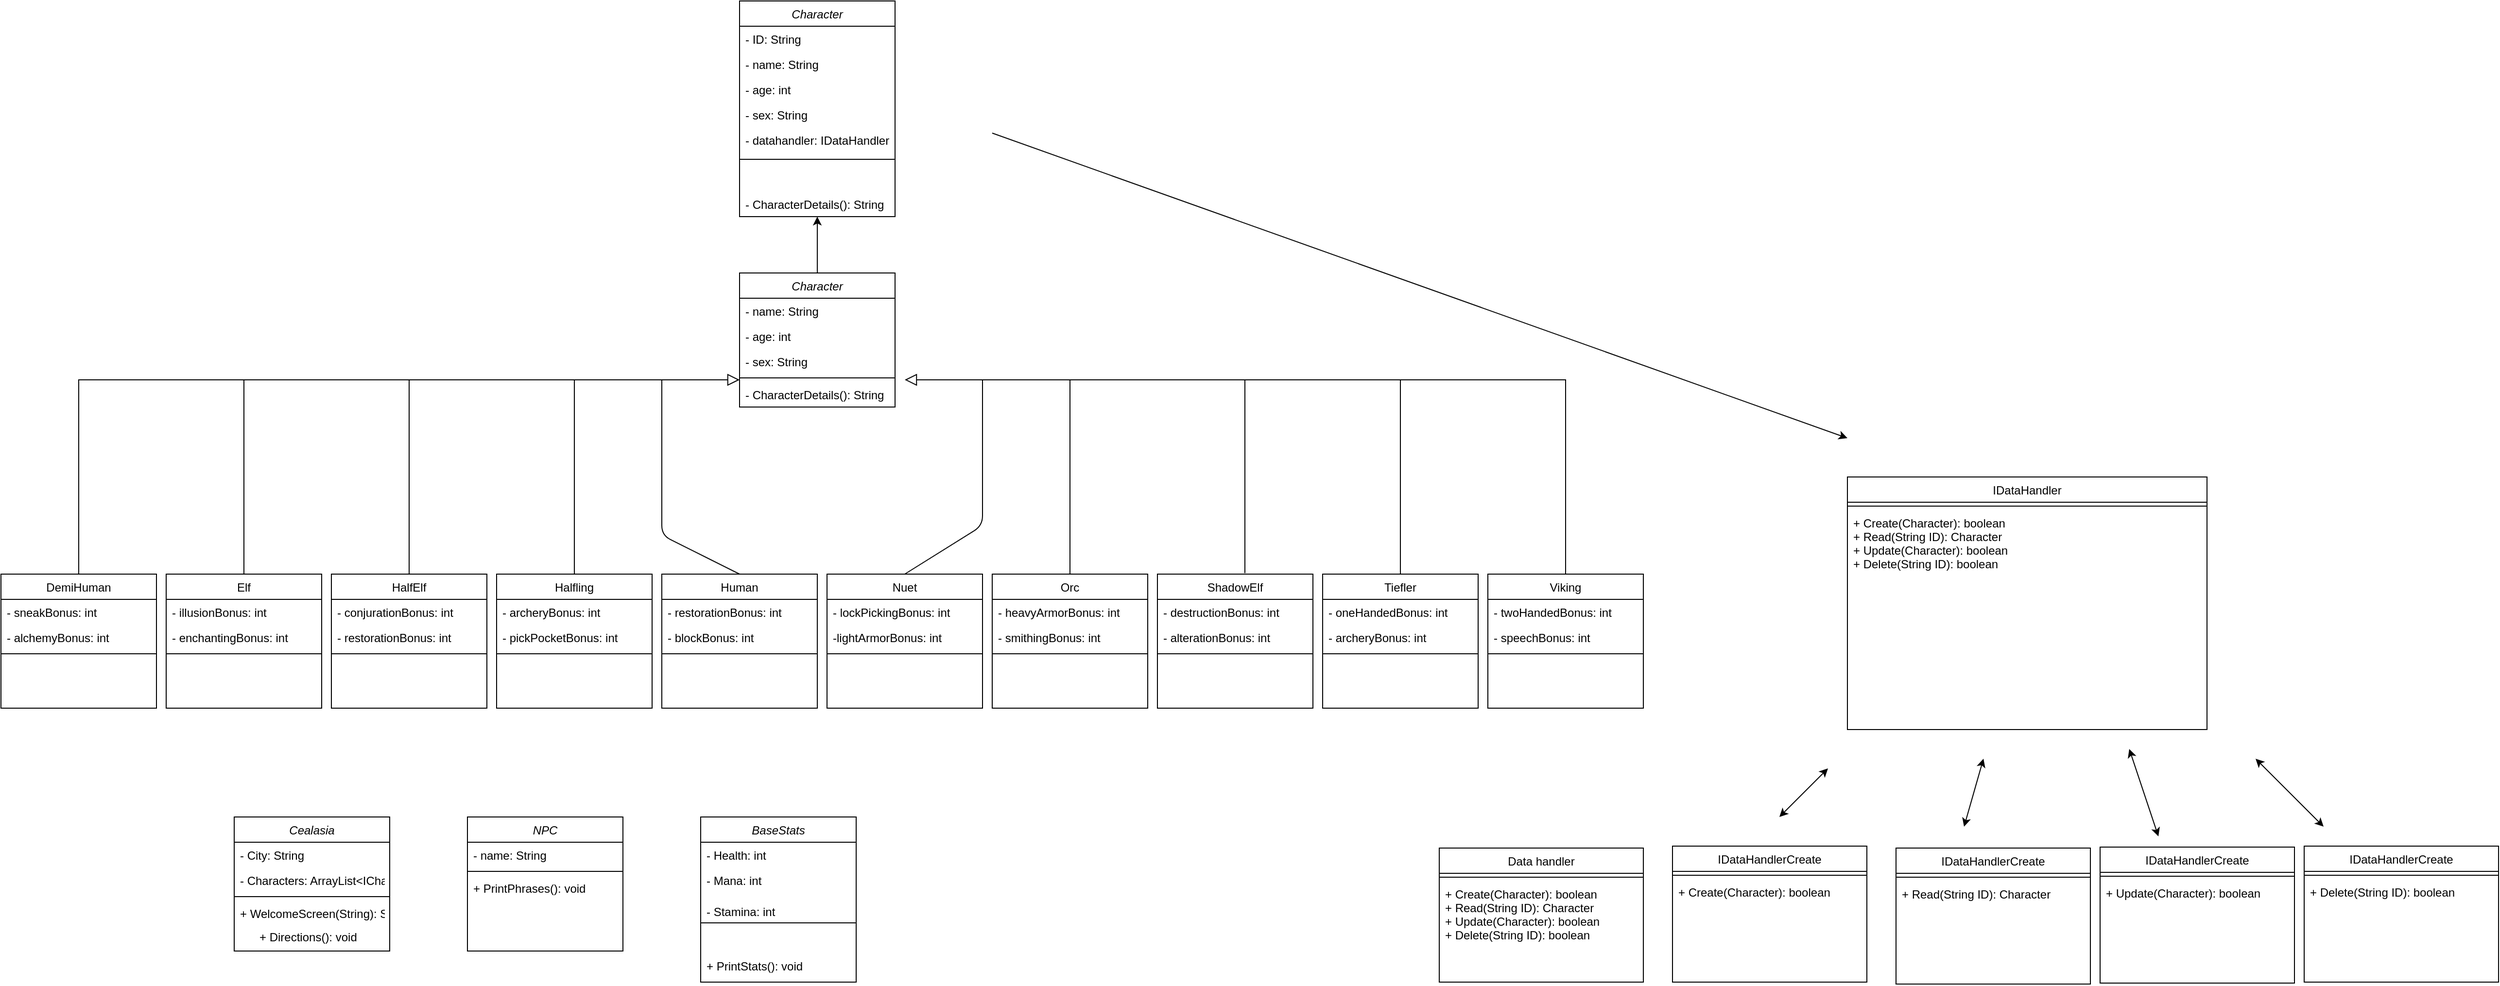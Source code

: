 <mxfile version="14.9.7" type="github">
  <diagram id="C5RBs43oDa-KdzZeNtuy" name="Page-1">
    <mxGraphModel dx="2404" dy="2246" grid="1" gridSize="10" guides="1" tooltips="1" connect="1" arrows="1" fold="1" page="1" pageScale="1" pageWidth="827" pageHeight="1169" math="0" shadow="0">
      <root>
        <mxCell id="WIyWlLk6GJQsqaUBKTNV-0" />
        <mxCell id="WIyWlLk6GJQsqaUBKTNV-1" parent="WIyWlLk6GJQsqaUBKTNV-0" />
        <mxCell id="_zuGs2Rnu-nod5bPhHAP-18" value="" style="edgeStyle=orthogonalEdgeStyle;rounded=0;orthogonalLoop=1;jettySize=auto;html=1;" parent="WIyWlLk6GJQsqaUBKTNV-1" source="zkfFHV4jXpPFQw0GAbJ--0" target="_zuGs2Rnu-nod5bPhHAP-12" edge="1">
          <mxGeometry relative="1" as="geometry" />
        </mxCell>
        <mxCell id="zkfFHV4jXpPFQw0GAbJ--0" value="Character" style="swimlane;fontStyle=2;align=center;verticalAlign=top;childLayout=stackLayout;horizontal=1;startSize=26;horizontalStack=0;resizeParent=1;resizeLast=0;collapsible=1;marginBottom=0;rounded=0;shadow=0;strokeWidth=1;" parent="WIyWlLk6GJQsqaUBKTNV-1" vertex="1">
          <mxGeometry y="-420" width="160" height="138" as="geometry">
            <mxRectangle x="230" y="140" width="160" height="26" as="alternateBounds" />
          </mxGeometry>
        </mxCell>
        <mxCell id="zkfFHV4jXpPFQw0GAbJ--1" value="- name: String" style="text;align=left;verticalAlign=top;spacingLeft=4;spacingRight=4;overflow=hidden;rotatable=0;points=[[0,0.5],[1,0.5]];portConstraint=eastwest;" parent="zkfFHV4jXpPFQw0GAbJ--0" vertex="1">
          <mxGeometry y="26" width="160" height="26" as="geometry" />
        </mxCell>
        <mxCell id="zkfFHV4jXpPFQw0GAbJ--2" value="- age: int" style="text;align=left;verticalAlign=top;spacingLeft=4;spacingRight=4;overflow=hidden;rotatable=0;points=[[0,0.5],[1,0.5]];portConstraint=eastwest;rounded=0;shadow=0;html=0;" parent="zkfFHV4jXpPFQw0GAbJ--0" vertex="1">
          <mxGeometry y="52" width="160" height="26" as="geometry" />
        </mxCell>
        <mxCell id="zkfFHV4jXpPFQw0GAbJ--3" value="- sex: String" style="text;align=left;verticalAlign=top;spacingLeft=4;spacingRight=4;overflow=hidden;rotatable=0;points=[[0,0.5],[1,0.5]];portConstraint=eastwest;rounded=0;shadow=0;html=0;" parent="zkfFHV4jXpPFQw0GAbJ--0" vertex="1">
          <mxGeometry y="78" width="160" height="26" as="geometry" />
        </mxCell>
        <mxCell id="zkfFHV4jXpPFQw0GAbJ--4" value="" style="line;html=1;strokeWidth=1;align=left;verticalAlign=middle;spacingTop=-1;spacingLeft=3;spacingRight=3;rotatable=0;labelPosition=right;points=[];portConstraint=eastwest;" parent="zkfFHV4jXpPFQw0GAbJ--0" vertex="1">
          <mxGeometry y="104" width="160" height="8" as="geometry" />
        </mxCell>
        <mxCell id="zkfFHV4jXpPFQw0GAbJ--5" value="- CharacterDetails(): String" style="text;align=left;verticalAlign=top;spacingLeft=4;spacingRight=4;overflow=hidden;rotatable=0;points=[[0,0.5],[1,0.5]];portConstraint=eastwest;" parent="zkfFHV4jXpPFQw0GAbJ--0" vertex="1">
          <mxGeometry y="112" width="160" height="26" as="geometry" />
        </mxCell>
        <mxCell id="zkfFHV4jXpPFQw0GAbJ--6" value="DemiHuman" style="swimlane;fontStyle=0;align=center;verticalAlign=top;childLayout=stackLayout;horizontal=1;startSize=26;horizontalStack=0;resizeParent=1;resizeLast=0;collapsible=1;marginBottom=0;rounded=0;shadow=0;strokeWidth=1;" parent="WIyWlLk6GJQsqaUBKTNV-1" vertex="1">
          <mxGeometry x="-760" y="-110" width="160" height="138" as="geometry">
            <mxRectangle x="130" y="380" width="160" height="26" as="alternateBounds" />
          </mxGeometry>
        </mxCell>
        <mxCell id="zkfFHV4jXpPFQw0GAbJ--7" value="- sneakBonus: int" style="text;align=left;verticalAlign=top;spacingLeft=4;spacingRight=4;overflow=hidden;rotatable=0;points=[[0,0.5],[1,0.5]];portConstraint=eastwest;" parent="zkfFHV4jXpPFQw0GAbJ--6" vertex="1">
          <mxGeometry y="26" width="160" height="26" as="geometry" />
        </mxCell>
        <mxCell id="zkfFHV4jXpPFQw0GAbJ--8" value="- alchemyBonus: int" style="text;align=left;verticalAlign=top;spacingLeft=4;spacingRight=4;overflow=hidden;rotatable=0;points=[[0,0.5],[1,0.5]];portConstraint=eastwest;rounded=0;shadow=0;html=0;" parent="zkfFHV4jXpPFQw0GAbJ--6" vertex="1">
          <mxGeometry y="52" width="160" height="26" as="geometry" />
        </mxCell>
        <mxCell id="zkfFHV4jXpPFQw0GAbJ--9" value="" style="line;html=1;strokeWidth=1;align=left;verticalAlign=middle;spacingTop=-1;spacingLeft=3;spacingRight=3;rotatable=0;labelPosition=right;points=[];portConstraint=eastwest;" parent="zkfFHV4jXpPFQw0GAbJ--6" vertex="1">
          <mxGeometry y="78" width="160" height="8" as="geometry" />
        </mxCell>
        <mxCell id="zkfFHV4jXpPFQw0GAbJ--12" value="" style="endArrow=block;endSize=10;endFill=0;shadow=0;strokeWidth=1;rounded=0;edgeStyle=elbowEdgeStyle;elbow=vertical;" parent="WIyWlLk6GJQsqaUBKTNV-1" source="zkfFHV4jXpPFQw0GAbJ--6" target="zkfFHV4jXpPFQw0GAbJ--0" edge="1">
          <mxGeometry width="160" relative="1" as="geometry">
            <mxPoint x="200" y="203" as="sourcePoint" />
            <mxPoint x="200" y="203" as="targetPoint" />
            <Array as="points">
              <mxPoint x="-480" y="-310" />
              <mxPoint x="50" y="280" />
            </Array>
          </mxGeometry>
        </mxCell>
        <mxCell id="fjWB2XZVR1EdfDrwkpUX-0" value="Elf" style="swimlane;fontStyle=0;align=center;verticalAlign=top;childLayout=stackLayout;horizontal=1;startSize=26;horizontalStack=0;resizeParent=1;resizeLast=0;collapsible=1;marginBottom=0;rounded=0;shadow=0;strokeWidth=1;" parent="WIyWlLk6GJQsqaUBKTNV-1" vertex="1">
          <mxGeometry x="-590" y="-110" width="160" height="138" as="geometry">
            <mxRectangle x="-590" y="-110" width="160" height="26" as="alternateBounds" />
          </mxGeometry>
        </mxCell>
        <mxCell id="fjWB2XZVR1EdfDrwkpUX-1" value="- illusionBonus: int" style="text;align=left;verticalAlign=top;spacingLeft=4;spacingRight=4;overflow=hidden;rotatable=0;points=[[0,0.5],[1,0.5]];portConstraint=eastwest;" parent="fjWB2XZVR1EdfDrwkpUX-0" vertex="1">
          <mxGeometry y="26" width="160" height="26" as="geometry" />
        </mxCell>
        <mxCell id="fjWB2XZVR1EdfDrwkpUX-2" value="- enchantingBonus: int" style="text;align=left;verticalAlign=top;spacingLeft=4;spacingRight=4;overflow=hidden;rotatable=0;points=[[0,0.5],[1,0.5]];portConstraint=eastwest;rounded=0;shadow=0;html=0;" parent="fjWB2XZVR1EdfDrwkpUX-0" vertex="1">
          <mxGeometry y="52" width="160" height="26" as="geometry" />
        </mxCell>
        <mxCell id="fjWB2XZVR1EdfDrwkpUX-3" value="" style="line;html=1;strokeWidth=1;align=left;verticalAlign=middle;spacingTop=-1;spacingLeft=3;spacingRight=3;rotatable=0;labelPosition=right;points=[];portConstraint=eastwest;" parent="fjWB2XZVR1EdfDrwkpUX-0" vertex="1">
          <mxGeometry y="78" width="160" height="8" as="geometry" />
        </mxCell>
        <mxCell id="fjWB2XZVR1EdfDrwkpUX-9" value="HalfElf" style="swimlane;fontStyle=0;align=center;verticalAlign=top;childLayout=stackLayout;horizontal=1;startSize=26;horizontalStack=0;resizeParent=1;resizeLast=0;collapsible=1;marginBottom=0;rounded=0;shadow=0;strokeWidth=1;" parent="WIyWlLk6GJQsqaUBKTNV-1" vertex="1">
          <mxGeometry x="-420" y="-110" width="160" height="138" as="geometry">
            <mxRectangle x="130" y="380" width="160" height="26" as="alternateBounds" />
          </mxGeometry>
        </mxCell>
        <mxCell id="fjWB2XZVR1EdfDrwkpUX-10" value="- conjurationBonus: int" style="text;align=left;verticalAlign=top;spacingLeft=4;spacingRight=4;overflow=hidden;rotatable=0;points=[[0,0.5],[1,0.5]];portConstraint=eastwest;" parent="fjWB2XZVR1EdfDrwkpUX-9" vertex="1">
          <mxGeometry y="26" width="160" height="26" as="geometry" />
        </mxCell>
        <mxCell id="fjWB2XZVR1EdfDrwkpUX-11" value="- restorationBonus: int" style="text;align=left;verticalAlign=top;spacingLeft=4;spacingRight=4;overflow=hidden;rotatable=0;points=[[0,0.5],[1,0.5]];portConstraint=eastwest;rounded=0;shadow=0;html=0;" parent="fjWB2XZVR1EdfDrwkpUX-9" vertex="1">
          <mxGeometry y="52" width="160" height="26" as="geometry" />
        </mxCell>
        <mxCell id="fjWB2XZVR1EdfDrwkpUX-12" value="" style="line;html=1;strokeWidth=1;align=left;verticalAlign=middle;spacingTop=-1;spacingLeft=3;spacingRight=3;rotatable=0;labelPosition=right;points=[];portConstraint=eastwest;" parent="fjWB2XZVR1EdfDrwkpUX-9" vertex="1">
          <mxGeometry y="78" width="160" height="8" as="geometry" />
        </mxCell>
        <mxCell id="fjWB2XZVR1EdfDrwkpUX-15" value="Halfling" style="swimlane;fontStyle=0;align=center;verticalAlign=top;childLayout=stackLayout;horizontal=1;startSize=26;horizontalStack=0;resizeParent=1;resizeLast=0;collapsible=1;marginBottom=0;rounded=0;shadow=0;strokeWidth=1;" parent="WIyWlLk6GJQsqaUBKTNV-1" vertex="1">
          <mxGeometry x="-250" y="-110" width="160" height="138" as="geometry">
            <mxRectangle x="130" y="380" width="160" height="26" as="alternateBounds" />
          </mxGeometry>
        </mxCell>
        <mxCell id="fjWB2XZVR1EdfDrwkpUX-16" value="- archeryBonus: int" style="text;align=left;verticalAlign=top;spacingLeft=4;spacingRight=4;overflow=hidden;rotatable=0;points=[[0,0.5],[1,0.5]];portConstraint=eastwest;" parent="fjWB2XZVR1EdfDrwkpUX-15" vertex="1">
          <mxGeometry y="26" width="160" height="26" as="geometry" />
        </mxCell>
        <mxCell id="fjWB2XZVR1EdfDrwkpUX-17" value="- pickPocketBonus: int" style="text;align=left;verticalAlign=top;spacingLeft=4;spacingRight=4;overflow=hidden;rotatable=0;points=[[0,0.5],[1,0.5]];portConstraint=eastwest;rounded=0;shadow=0;html=0;" parent="fjWB2XZVR1EdfDrwkpUX-15" vertex="1">
          <mxGeometry y="52" width="160" height="26" as="geometry" />
        </mxCell>
        <mxCell id="fjWB2XZVR1EdfDrwkpUX-18" value="" style="line;html=1;strokeWidth=1;align=left;verticalAlign=middle;spacingTop=-1;spacingLeft=3;spacingRight=3;rotatable=0;labelPosition=right;points=[];portConstraint=eastwest;" parent="fjWB2XZVR1EdfDrwkpUX-15" vertex="1">
          <mxGeometry y="78" width="160" height="8" as="geometry" />
        </mxCell>
        <mxCell id="fjWB2XZVR1EdfDrwkpUX-21" value="Human" style="swimlane;fontStyle=0;align=center;verticalAlign=top;childLayout=stackLayout;horizontal=1;startSize=26;horizontalStack=0;resizeParent=1;resizeLast=0;collapsible=1;marginBottom=0;rounded=0;shadow=0;strokeWidth=1;" parent="WIyWlLk6GJQsqaUBKTNV-1" vertex="1">
          <mxGeometry x="-80" y="-110" width="160" height="138" as="geometry">
            <mxRectangle x="130" y="380" width="160" height="26" as="alternateBounds" />
          </mxGeometry>
        </mxCell>
        <mxCell id="fjWB2XZVR1EdfDrwkpUX-22" value="- restorationBonus: int" style="text;align=left;verticalAlign=top;spacingLeft=4;spacingRight=4;overflow=hidden;rotatable=0;points=[[0,0.5],[1,0.5]];portConstraint=eastwest;" parent="fjWB2XZVR1EdfDrwkpUX-21" vertex="1">
          <mxGeometry y="26" width="160" height="26" as="geometry" />
        </mxCell>
        <mxCell id="fjWB2XZVR1EdfDrwkpUX-23" value="- blockBonus: int" style="text;align=left;verticalAlign=top;spacingLeft=4;spacingRight=4;overflow=hidden;rotatable=0;points=[[0,0.5],[1,0.5]];portConstraint=eastwest;rounded=0;shadow=0;html=0;" parent="fjWB2XZVR1EdfDrwkpUX-21" vertex="1">
          <mxGeometry y="52" width="160" height="26" as="geometry" />
        </mxCell>
        <mxCell id="fjWB2XZVR1EdfDrwkpUX-24" value="" style="line;html=1;strokeWidth=1;align=left;verticalAlign=middle;spacingTop=-1;spacingLeft=3;spacingRight=3;rotatable=0;labelPosition=right;points=[];portConstraint=eastwest;" parent="fjWB2XZVR1EdfDrwkpUX-21" vertex="1">
          <mxGeometry y="78" width="160" height="8" as="geometry" />
        </mxCell>
        <mxCell id="fjWB2XZVR1EdfDrwkpUX-27" value="Nuet" style="swimlane;fontStyle=0;align=center;verticalAlign=top;childLayout=stackLayout;horizontal=1;startSize=26;horizontalStack=0;resizeParent=1;resizeLast=0;collapsible=1;marginBottom=0;rounded=0;shadow=0;strokeWidth=1;" parent="WIyWlLk6GJQsqaUBKTNV-1" vertex="1">
          <mxGeometry x="90" y="-110" width="160" height="138" as="geometry">
            <mxRectangle x="130" y="380" width="160" height="26" as="alternateBounds" />
          </mxGeometry>
        </mxCell>
        <mxCell id="fjWB2XZVR1EdfDrwkpUX-28" value="- lockPickingBonus: int" style="text;align=left;verticalAlign=top;spacingLeft=4;spacingRight=4;overflow=hidden;rotatable=0;points=[[0,0.5],[1,0.5]];portConstraint=eastwest;" parent="fjWB2XZVR1EdfDrwkpUX-27" vertex="1">
          <mxGeometry y="26" width="160" height="26" as="geometry" />
        </mxCell>
        <mxCell id="fjWB2XZVR1EdfDrwkpUX-29" value="-lightArmorBonus: int" style="text;align=left;verticalAlign=top;spacingLeft=4;spacingRight=4;overflow=hidden;rotatable=0;points=[[0,0.5],[1,0.5]];portConstraint=eastwest;rounded=0;shadow=0;html=0;" parent="fjWB2XZVR1EdfDrwkpUX-27" vertex="1">
          <mxGeometry y="52" width="160" height="26" as="geometry" />
        </mxCell>
        <mxCell id="fjWB2XZVR1EdfDrwkpUX-30" value="" style="line;html=1;strokeWidth=1;align=left;verticalAlign=middle;spacingTop=-1;spacingLeft=3;spacingRight=3;rotatable=0;labelPosition=right;points=[];portConstraint=eastwest;" parent="fjWB2XZVR1EdfDrwkpUX-27" vertex="1">
          <mxGeometry y="78" width="160" height="8" as="geometry" />
        </mxCell>
        <mxCell id="fjWB2XZVR1EdfDrwkpUX-33" value="Orc" style="swimlane;fontStyle=0;align=center;verticalAlign=top;childLayout=stackLayout;horizontal=1;startSize=26;horizontalStack=0;resizeParent=1;resizeLast=0;collapsible=1;marginBottom=0;rounded=0;shadow=0;strokeWidth=1;" parent="WIyWlLk6GJQsqaUBKTNV-1" vertex="1">
          <mxGeometry x="260" y="-110" width="160" height="138" as="geometry">
            <mxRectangle x="130" y="380" width="160" height="26" as="alternateBounds" />
          </mxGeometry>
        </mxCell>
        <mxCell id="fjWB2XZVR1EdfDrwkpUX-34" value="- heavyArmorBonus: int" style="text;align=left;verticalAlign=top;spacingLeft=4;spacingRight=4;overflow=hidden;rotatable=0;points=[[0,0.5],[1,0.5]];portConstraint=eastwest;" parent="fjWB2XZVR1EdfDrwkpUX-33" vertex="1">
          <mxGeometry y="26" width="160" height="26" as="geometry" />
        </mxCell>
        <mxCell id="fjWB2XZVR1EdfDrwkpUX-35" value="- smithingBonus: int" style="text;align=left;verticalAlign=top;spacingLeft=4;spacingRight=4;overflow=hidden;rotatable=0;points=[[0,0.5],[1,0.5]];portConstraint=eastwest;rounded=0;shadow=0;html=0;" parent="fjWB2XZVR1EdfDrwkpUX-33" vertex="1">
          <mxGeometry y="52" width="160" height="26" as="geometry" />
        </mxCell>
        <mxCell id="fjWB2XZVR1EdfDrwkpUX-36" value="" style="line;html=1;strokeWidth=1;align=left;verticalAlign=middle;spacingTop=-1;spacingLeft=3;spacingRight=3;rotatable=0;labelPosition=right;points=[];portConstraint=eastwest;" parent="fjWB2XZVR1EdfDrwkpUX-33" vertex="1">
          <mxGeometry y="78" width="160" height="8" as="geometry" />
        </mxCell>
        <mxCell id="fjWB2XZVR1EdfDrwkpUX-39" value="ShadowElf" style="swimlane;fontStyle=0;align=center;verticalAlign=top;childLayout=stackLayout;horizontal=1;startSize=26;horizontalStack=0;resizeParent=1;resizeLast=0;collapsible=1;marginBottom=0;rounded=0;shadow=0;strokeWidth=1;" parent="WIyWlLk6GJQsqaUBKTNV-1" vertex="1">
          <mxGeometry x="430" y="-110" width="160" height="138" as="geometry">
            <mxRectangle x="130" y="380" width="160" height="26" as="alternateBounds" />
          </mxGeometry>
        </mxCell>
        <mxCell id="fjWB2XZVR1EdfDrwkpUX-40" value="- destructionBonus: int" style="text;align=left;verticalAlign=top;spacingLeft=4;spacingRight=4;overflow=hidden;rotatable=0;points=[[0,0.5],[1,0.5]];portConstraint=eastwest;" parent="fjWB2XZVR1EdfDrwkpUX-39" vertex="1">
          <mxGeometry y="26" width="160" height="26" as="geometry" />
        </mxCell>
        <mxCell id="fjWB2XZVR1EdfDrwkpUX-41" value="- alterationBonus: int" style="text;align=left;verticalAlign=top;spacingLeft=4;spacingRight=4;overflow=hidden;rotatable=0;points=[[0,0.5],[1,0.5]];portConstraint=eastwest;rounded=0;shadow=0;html=0;" parent="fjWB2XZVR1EdfDrwkpUX-39" vertex="1">
          <mxGeometry y="52" width="160" height="26" as="geometry" />
        </mxCell>
        <mxCell id="fjWB2XZVR1EdfDrwkpUX-42" value="" style="line;html=1;strokeWidth=1;align=left;verticalAlign=middle;spacingTop=-1;spacingLeft=3;spacingRight=3;rotatable=0;labelPosition=right;points=[];portConstraint=eastwest;" parent="fjWB2XZVR1EdfDrwkpUX-39" vertex="1">
          <mxGeometry y="78" width="160" height="8" as="geometry" />
        </mxCell>
        <mxCell id="fjWB2XZVR1EdfDrwkpUX-45" value="Tiefler" style="swimlane;fontStyle=0;align=center;verticalAlign=top;childLayout=stackLayout;horizontal=1;startSize=26;horizontalStack=0;resizeParent=1;resizeLast=0;collapsible=1;marginBottom=0;rounded=0;shadow=0;strokeWidth=1;" parent="WIyWlLk6GJQsqaUBKTNV-1" vertex="1">
          <mxGeometry x="600" y="-110" width="160" height="138" as="geometry">
            <mxRectangle x="130" y="380" width="160" height="26" as="alternateBounds" />
          </mxGeometry>
        </mxCell>
        <mxCell id="fjWB2XZVR1EdfDrwkpUX-46" value="- oneHandedBonus: int" style="text;align=left;verticalAlign=top;spacingLeft=4;spacingRight=4;overflow=hidden;rotatable=0;points=[[0,0.5],[1,0.5]];portConstraint=eastwest;" parent="fjWB2XZVR1EdfDrwkpUX-45" vertex="1">
          <mxGeometry y="26" width="160" height="26" as="geometry" />
        </mxCell>
        <mxCell id="fjWB2XZVR1EdfDrwkpUX-47" value="- archeryBonus: int" style="text;align=left;verticalAlign=top;spacingLeft=4;spacingRight=4;overflow=hidden;rotatable=0;points=[[0,0.5],[1,0.5]];portConstraint=eastwest;rounded=0;shadow=0;html=0;" parent="fjWB2XZVR1EdfDrwkpUX-45" vertex="1">
          <mxGeometry y="52" width="160" height="26" as="geometry" />
        </mxCell>
        <mxCell id="fjWB2XZVR1EdfDrwkpUX-48" value="" style="line;html=1;strokeWidth=1;align=left;verticalAlign=middle;spacingTop=-1;spacingLeft=3;spacingRight=3;rotatable=0;labelPosition=right;points=[];portConstraint=eastwest;" parent="fjWB2XZVR1EdfDrwkpUX-45" vertex="1">
          <mxGeometry y="78" width="160" height="8" as="geometry" />
        </mxCell>
        <mxCell id="fjWB2XZVR1EdfDrwkpUX-51" value="Viking" style="swimlane;fontStyle=0;align=center;verticalAlign=top;childLayout=stackLayout;horizontal=1;startSize=26;horizontalStack=0;resizeParent=1;resizeLast=0;collapsible=1;marginBottom=0;rounded=0;shadow=0;strokeWidth=1;" parent="WIyWlLk6GJQsqaUBKTNV-1" vertex="1">
          <mxGeometry x="770" y="-110" width="160" height="138" as="geometry">
            <mxRectangle x="130" y="380" width="160" height="26" as="alternateBounds" />
          </mxGeometry>
        </mxCell>
        <mxCell id="fjWB2XZVR1EdfDrwkpUX-52" value="- twoHandedBonus: int" style="text;align=left;verticalAlign=top;spacingLeft=4;spacingRight=4;overflow=hidden;rotatable=0;points=[[0,0.5],[1,0.5]];portConstraint=eastwest;" parent="fjWB2XZVR1EdfDrwkpUX-51" vertex="1">
          <mxGeometry y="26" width="160" height="26" as="geometry" />
        </mxCell>
        <mxCell id="fjWB2XZVR1EdfDrwkpUX-53" value="- speechBonus: int" style="text;align=left;verticalAlign=top;spacingLeft=4;spacingRight=4;overflow=hidden;rotatable=0;points=[[0,0.5],[1,0.5]];portConstraint=eastwest;rounded=0;shadow=0;html=0;" parent="fjWB2XZVR1EdfDrwkpUX-51" vertex="1">
          <mxGeometry y="52" width="160" height="26" as="geometry" />
        </mxCell>
        <mxCell id="fjWB2XZVR1EdfDrwkpUX-54" value="" style="line;html=1;strokeWidth=1;align=left;verticalAlign=middle;spacingTop=-1;spacingLeft=3;spacingRight=3;rotatable=0;labelPosition=right;points=[];portConstraint=eastwest;" parent="fjWB2XZVR1EdfDrwkpUX-51" vertex="1">
          <mxGeometry y="78" width="160" height="8" as="geometry" />
        </mxCell>
        <mxCell id="fjWB2XZVR1EdfDrwkpUX-57" value="" style="endArrow=block;endSize=10;endFill=0;shadow=0;strokeWidth=1;rounded=0;edgeStyle=elbowEdgeStyle;elbow=vertical;" parent="WIyWlLk6GJQsqaUBKTNV-1" edge="1">
          <mxGeometry width="160" relative="1" as="geometry">
            <mxPoint x="850" y="-110" as="sourcePoint" />
            <mxPoint x="170" y="-310" as="targetPoint" />
            <Array as="points">
              <mxPoint x="1050" y="-310" />
              <mxPoint x="1580" y="280" />
            </Array>
          </mxGeometry>
        </mxCell>
        <mxCell id="fjWB2XZVR1EdfDrwkpUX-62" value="" style="endArrow=none;html=1;exitX=0.5;exitY=0;exitDx=0;exitDy=0;" parent="WIyWlLk6GJQsqaUBKTNV-1" source="fjWB2XZVR1EdfDrwkpUX-0" edge="1">
          <mxGeometry width="50" height="50" relative="1" as="geometry">
            <mxPoint x="-250" y="-180" as="sourcePoint" />
            <mxPoint x="-510" y="-310" as="targetPoint" />
          </mxGeometry>
        </mxCell>
        <mxCell id="fjWB2XZVR1EdfDrwkpUX-63" value="" style="endArrow=none;html=1;exitX=0.5;exitY=0;exitDx=0;exitDy=0;" parent="WIyWlLk6GJQsqaUBKTNV-1" source="fjWB2XZVR1EdfDrwkpUX-9" edge="1">
          <mxGeometry width="50" height="50" relative="1" as="geometry">
            <mxPoint x="-330" y="-120" as="sourcePoint" />
            <mxPoint x="-340" y="-310" as="targetPoint" />
          </mxGeometry>
        </mxCell>
        <mxCell id="fjWB2XZVR1EdfDrwkpUX-69" value="" style="endArrow=none;html=1;entryX=0.5;entryY=0;entryDx=0;entryDy=0;" parent="WIyWlLk6GJQsqaUBKTNV-1" target="fjWB2XZVR1EdfDrwkpUX-15" edge="1">
          <mxGeometry width="50" height="50" relative="1" as="geometry">
            <mxPoint x="-170" y="-310" as="sourcePoint" />
            <mxPoint x="-490" y="-290.0" as="targetPoint" />
          </mxGeometry>
        </mxCell>
        <mxCell id="fjWB2XZVR1EdfDrwkpUX-70" value="" style="endArrow=none;html=1;entryX=0.5;entryY=0;entryDx=0;entryDy=0;" parent="WIyWlLk6GJQsqaUBKTNV-1" target="fjWB2XZVR1EdfDrwkpUX-21" edge="1">
          <mxGeometry width="50" height="50" relative="1" as="geometry">
            <mxPoint x="-80" y="-310" as="sourcePoint" />
            <mxPoint x="-160" y="-100" as="targetPoint" />
            <Array as="points">
              <mxPoint x="-80" y="-200" />
              <mxPoint x="-80" y="-150" />
            </Array>
          </mxGeometry>
        </mxCell>
        <mxCell id="fjWB2XZVR1EdfDrwkpUX-71" value="" style="endArrow=none;html=1;entryX=0.5;entryY=0;entryDx=0;entryDy=0;" parent="WIyWlLk6GJQsqaUBKTNV-1" target="fjWB2XZVR1EdfDrwkpUX-27" edge="1">
          <mxGeometry width="50" height="50" relative="1" as="geometry">
            <mxPoint x="250" y="-310" as="sourcePoint" />
            <mxPoint x="10" y="-100" as="targetPoint" />
            <Array as="points">
              <mxPoint x="250" y="-240" />
              <mxPoint x="250" y="-160" />
            </Array>
          </mxGeometry>
        </mxCell>
        <mxCell id="fjWB2XZVR1EdfDrwkpUX-72" value="" style="endArrow=none;html=1;entryX=0.5;entryY=0;entryDx=0;entryDy=0;" parent="WIyWlLk6GJQsqaUBKTNV-1" target="fjWB2XZVR1EdfDrwkpUX-33" edge="1">
          <mxGeometry width="50" height="50" relative="1" as="geometry">
            <mxPoint x="340" y="-310" as="sourcePoint" />
            <mxPoint x="-160" y="-100" as="targetPoint" />
          </mxGeometry>
        </mxCell>
        <mxCell id="fjWB2XZVR1EdfDrwkpUX-73" value="" style="endArrow=none;html=1;" parent="WIyWlLk6GJQsqaUBKTNV-1" edge="1">
          <mxGeometry width="50" height="50" relative="1" as="geometry">
            <mxPoint x="520" y="-310" as="sourcePoint" />
            <mxPoint x="520" y="-111" as="targetPoint" />
          </mxGeometry>
        </mxCell>
        <mxCell id="fjWB2XZVR1EdfDrwkpUX-74" value="" style="endArrow=none;html=1;entryX=0.5;entryY=0;entryDx=0;entryDy=0;" parent="WIyWlLk6GJQsqaUBKTNV-1" target="fjWB2XZVR1EdfDrwkpUX-45" edge="1">
          <mxGeometry width="50" height="50" relative="1" as="geometry">
            <mxPoint x="680" y="-310" as="sourcePoint" />
            <mxPoint x="530" y="-101" as="targetPoint" />
          </mxGeometry>
        </mxCell>
        <mxCell id="fjWB2XZVR1EdfDrwkpUX-75" value="Cealasia" style="swimlane;fontStyle=2;align=center;verticalAlign=top;childLayout=stackLayout;horizontal=1;startSize=26;horizontalStack=0;resizeParent=1;resizeLast=0;collapsible=1;marginBottom=0;rounded=0;shadow=0;strokeWidth=1;" parent="WIyWlLk6GJQsqaUBKTNV-1" vertex="1">
          <mxGeometry x="-520" y="140" width="160" height="138" as="geometry">
            <mxRectangle x="230" y="140" width="160" height="26" as="alternateBounds" />
          </mxGeometry>
        </mxCell>
        <mxCell id="fjWB2XZVR1EdfDrwkpUX-76" value="- City: String" style="text;align=left;verticalAlign=top;spacingLeft=4;spacingRight=4;overflow=hidden;rotatable=0;points=[[0,0.5],[1,0.5]];portConstraint=eastwest;" parent="fjWB2XZVR1EdfDrwkpUX-75" vertex="1">
          <mxGeometry y="26" width="160" height="26" as="geometry" />
        </mxCell>
        <mxCell id="fjWB2XZVR1EdfDrwkpUX-77" value="- Characters: ArrayList&lt;ICharacter&gt;" style="text;align=left;verticalAlign=top;spacingLeft=4;spacingRight=4;overflow=hidden;rotatable=0;points=[[0,0.5],[1,0.5]];portConstraint=eastwest;rounded=0;shadow=0;html=0;" parent="fjWB2XZVR1EdfDrwkpUX-75" vertex="1">
          <mxGeometry y="52" width="160" height="26" as="geometry" />
        </mxCell>
        <mxCell id="fjWB2XZVR1EdfDrwkpUX-79" value="" style="line;html=1;strokeWidth=1;align=left;verticalAlign=middle;spacingTop=-1;spacingLeft=3;spacingRight=3;rotatable=0;labelPosition=right;points=[];portConstraint=eastwest;" parent="fjWB2XZVR1EdfDrwkpUX-75" vertex="1">
          <mxGeometry y="78" width="160" height="8" as="geometry" />
        </mxCell>
        <mxCell id="fjWB2XZVR1EdfDrwkpUX-80" value="+ WelcomeScreen(String): String" style="text;align=left;verticalAlign=top;spacingLeft=4;spacingRight=4;overflow=hidden;rotatable=0;points=[[0,0.5],[1,0.5]];portConstraint=eastwest;" parent="fjWB2XZVR1EdfDrwkpUX-75" vertex="1">
          <mxGeometry y="86" width="160" height="26" as="geometry" />
        </mxCell>
        <mxCell id="fjWB2XZVR1EdfDrwkpUX-81" value="+ Directions(): void" style="text;align=left;verticalAlign=top;spacingLeft=4;spacingRight=4;overflow=hidden;rotatable=0;points=[[0,0.5],[1,0.5]];portConstraint=eastwest;" parent="WIyWlLk6GJQsqaUBKTNV-1" vertex="1">
          <mxGeometry x="-500" y="250" width="160" height="26" as="geometry" />
        </mxCell>
        <mxCell id="fjWB2XZVR1EdfDrwkpUX-82" value="NPC" style="swimlane;fontStyle=2;align=center;verticalAlign=top;childLayout=stackLayout;horizontal=1;startSize=26;horizontalStack=0;resizeParent=1;resizeLast=0;collapsible=1;marginBottom=0;rounded=0;shadow=0;strokeWidth=1;" parent="WIyWlLk6GJQsqaUBKTNV-1" vertex="1">
          <mxGeometry x="-280" y="140" width="160" height="138" as="geometry">
            <mxRectangle x="230" y="140" width="160" height="26" as="alternateBounds" />
          </mxGeometry>
        </mxCell>
        <mxCell id="fjWB2XZVR1EdfDrwkpUX-83" value="- name: String" style="text;align=left;verticalAlign=top;spacingLeft=4;spacingRight=4;overflow=hidden;rotatable=0;points=[[0,0.5],[1,0.5]];portConstraint=eastwest;" parent="fjWB2XZVR1EdfDrwkpUX-82" vertex="1">
          <mxGeometry y="26" width="160" height="26" as="geometry" />
        </mxCell>
        <mxCell id="fjWB2XZVR1EdfDrwkpUX-85" value="" style="line;html=1;strokeWidth=1;align=left;verticalAlign=middle;spacingTop=-1;spacingLeft=3;spacingRight=3;rotatable=0;labelPosition=right;points=[];portConstraint=eastwest;" parent="fjWB2XZVR1EdfDrwkpUX-82" vertex="1">
          <mxGeometry y="52" width="160" height="8" as="geometry" />
        </mxCell>
        <mxCell id="fjWB2XZVR1EdfDrwkpUX-86" value="+ PrintPhrases(): void" style="text;align=left;verticalAlign=top;spacingLeft=4;spacingRight=4;overflow=hidden;rotatable=0;points=[[0,0.5],[1,0.5]];portConstraint=eastwest;" parent="fjWB2XZVR1EdfDrwkpUX-82" vertex="1">
          <mxGeometry y="60" width="160" height="26" as="geometry" />
        </mxCell>
        <mxCell id="fjWB2XZVR1EdfDrwkpUX-87" value="BaseStats" style="swimlane;fontStyle=2;align=center;verticalAlign=top;childLayout=stackLayout;horizontal=1;startSize=26;horizontalStack=0;resizeParent=1;resizeLast=0;collapsible=1;marginBottom=0;rounded=0;shadow=0;strokeWidth=1;" parent="WIyWlLk6GJQsqaUBKTNV-1" vertex="1">
          <mxGeometry x="-40" y="140" width="160" height="170" as="geometry">
            <mxRectangle x="230" y="140" width="160" height="26" as="alternateBounds" />
          </mxGeometry>
        </mxCell>
        <mxCell id="fjWB2XZVR1EdfDrwkpUX-88" value="- Health: int" style="text;align=left;verticalAlign=top;spacingLeft=4;spacingRight=4;overflow=hidden;rotatable=0;points=[[0,0.5],[1,0.5]];portConstraint=eastwest;" parent="fjWB2XZVR1EdfDrwkpUX-87" vertex="1">
          <mxGeometry y="26" width="160" height="26" as="geometry" />
        </mxCell>
        <mxCell id="fjWB2XZVR1EdfDrwkpUX-89" value="- Mana: int" style="text;align=left;verticalAlign=top;spacingLeft=4;spacingRight=4;overflow=hidden;rotatable=0;points=[[0,0.5],[1,0.5]];portConstraint=eastwest;rounded=0;shadow=0;html=0;" parent="fjWB2XZVR1EdfDrwkpUX-87" vertex="1">
          <mxGeometry y="52" width="160" height="26" as="geometry" />
        </mxCell>
        <mxCell id="fjWB2XZVR1EdfDrwkpUX-90" value="" style="line;html=1;strokeWidth=1;align=left;verticalAlign=middle;spacingTop=-1;spacingLeft=3;spacingRight=3;rotatable=0;labelPosition=right;points=[];portConstraint=eastwest;" parent="fjWB2XZVR1EdfDrwkpUX-87" vertex="1">
          <mxGeometry y="78" width="160" height="62" as="geometry" />
        </mxCell>
        <mxCell id="fjWB2XZVR1EdfDrwkpUX-91" value="+ PrintStats(): void" style="text;align=left;verticalAlign=top;spacingLeft=4;spacingRight=4;overflow=hidden;rotatable=0;points=[[0,0.5],[1,0.5]];portConstraint=eastwest;" parent="fjWB2XZVR1EdfDrwkpUX-87" vertex="1">
          <mxGeometry y="140" width="160" height="30" as="geometry" />
        </mxCell>
        <mxCell id="fjWB2XZVR1EdfDrwkpUX-92" value="- Stamina: int" style="text;align=left;verticalAlign=top;spacingLeft=4;spacingRight=4;overflow=hidden;rotatable=0;points=[[0,0.5],[1,0.5]];portConstraint=eastwest;rounded=0;shadow=0;html=0;" parent="WIyWlLk6GJQsqaUBKTNV-1" vertex="1">
          <mxGeometry x="-40" y="224" width="160" height="26" as="geometry" />
        </mxCell>
        <mxCell id="_zuGs2Rnu-nod5bPhHAP-5" value="Data handler" style="swimlane;fontStyle=0;align=center;verticalAlign=top;childLayout=stackLayout;horizontal=1;startSize=26;horizontalStack=0;resizeParent=1;resizeLast=0;collapsible=1;marginBottom=0;rounded=0;shadow=0;strokeWidth=1;" parent="WIyWlLk6GJQsqaUBKTNV-1" vertex="1">
          <mxGeometry x="720" y="172" width="210" height="138" as="geometry">
            <mxRectangle x="130" y="380" width="160" height="26" as="alternateBounds" />
          </mxGeometry>
        </mxCell>
        <mxCell id="_zuGs2Rnu-nod5bPhHAP-8" value="" style="line;html=1;strokeWidth=1;align=left;verticalAlign=middle;spacingTop=-1;spacingLeft=3;spacingRight=3;rotatable=0;labelPosition=right;points=[];portConstraint=eastwest;" parent="_zuGs2Rnu-nod5bPhHAP-5" vertex="1">
          <mxGeometry y="26" width="210" height="8" as="geometry" />
        </mxCell>
        <mxCell id="_zuGs2Rnu-nod5bPhHAP-11" value="+ Create(Character): boolean&#xa;+ Read(String ID): Character&#xa;+ Update(Character): boolean&#xa;+ Delete(String ID): boolean&#xa;" style="text;align=left;verticalAlign=top;spacingLeft=4;spacingRight=4;overflow=hidden;rotatable=0;points=[[0,0.5],[1,0.5]];portConstraint=eastwest;" parent="_zuGs2Rnu-nod5bPhHAP-5" vertex="1">
          <mxGeometry y="34" width="210" height="76" as="geometry" />
        </mxCell>
        <mxCell id="_zuGs2Rnu-nod5bPhHAP-12" value="Character" style="swimlane;fontStyle=2;align=center;verticalAlign=top;childLayout=stackLayout;horizontal=1;startSize=26;horizontalStack=0;resizeParent=1;resizeLast=0;collapsible=1;marginBottom=0;rounded=0;shadow=0;strokeWidth=1;" parent="WIyWlLk6GJQsqaUBKTNV-1" vertex="1">
          <mxGeometry y="-700" width="160" height="222" as="geometry">
            <mxRectangle x="230" y="140" width="160" height="26" as="alternateBounds" />
          </mxGeometry>
        </mxCell>
        <mxCell id="_zuGs2Rnu-nod5bPhHAP-19" value="- ID: String" style="text;align=left;verticalAlign=top;spacingLeft=4;spacingRight=4;overflow=hidden;rotatable=0;points=[[0,0.5],[1,0.5]];portConstraint=eastwest;rounded=0;shadow=0;html=0;" parent="_zuGs2Rnu-nod5bPhHAP-12" vertex="1">
          <mxGeometry y="26" width="160" height="26" as="geometry" />
        </mxCell>
        <mxCell id="_zuGs2Rnu-nod5bPhHAP-13" value="- name: String" style="text;align=left;verticalAlign=top;spacingLeft=4;spacingRight=4;overflow=hidden;rotatable=0;points=[[0,0.5],[1,0.5]];portConstraint=eastwest;" parent="_zuGs2Rnu-nod5bPhHAP-12" vertex="1">
          <mxGeometry y="52" width="160" height="26" as="geometry" />
        </mxCell>
        <mxCell id="_zuGs2Rnu-nod5bPhHAP-14" value="- age: int" style="text;align=left;verticalAlign=top;spacingLeft=4;spacingRight=4;overflow=hidden;rotatable=0;points=[[0,0.5],[1,0.5]];portConstraint=eastwest;rounded=0;shadow=0;html=0;" parent="_zuGs2Rnu-nod5bPhHAP-12" vertex="1">
          <mxGeometry y="78" width="160" height="26" as="geometry" />
        </mxCell>
        <mxCell id="_zuGs2Rnu-nod5bPhHAP-15" value="- sex: String" style="text;align=left;verticalAlign=top;spacingLeft=4;spacingRight=4;overflow=hidden;rotatable=0;points=[[0,0.5],[1,0.5]];portConstraint=eastwest;rounded=0;shadow=0;html=0;" parent="_zuGs2Rnu-nod5bPhHAP-12" vertex="1">
          <mxGeometry y="104" width="160" height="26" as="geometry" />
        </mxCell>
        <mxCell id="_zuGs2Rnu-nod5bPhHAP-16" value="" style="line;html=1;strokeWidth=1;align=left;verticalAlign=middle;spacingTop=-1;spacingLeft=3;spacingRight=3;rotatable=0;labelPosition=right;points=[];portConstraint=eastwest;" parent="_zuGs2Rnu-nod5bPhHAP-12" vertex="1">
          <mxGeometry y="130" width="160" height="66" as="geometry" />
        </mxCell>
        <mxCell id="_zuGs2Rnu-nod5bPhHAP-17" value="- CharacterDetails(): String" style="text;align=left;verticalAlign=top;spacingLeft=4;spacingRight=4;overflow=hidden;rotatable=0;points=[[0,0.5],[1,0.5]];portConstraint=eastwest;" parent="_zuGs2Rnu-nod5bPhHAP-12" vertex="1">
          <mxGeometry y="196" width="160" height="26" as="geometry" />
        </mxCell>
        <mxCell id="_zuGs2Rnu-nod5bPhHAP-24" value="IDataHandlerCreate" style="swimlane;fontStyle=0;align=center;verticalAlign=top;childLayout=stackLayout;horizontal=1;startSize=26;horizontalStack=0;resizeParent=1;resizeLast=0;collapsible=1;marginBottom=0;rounded=0;shadow=0;strokeWidth=1;" parent="WIyWlLk6GJQsqaUBKTNV-1" vertex="1">
          <mxGeometry x="960" y="170" width="200" height="140" as="geometry">
            <mxRectangle x="130" y="380" width="160" height="26" as="alternateBounds" />
          </mxGeometry>
        </mxCell>
        <mxCell id="_zuGs2Rnu-nod5bPhHAP-27" value="" style="line;html=1;strokeWidth=1;align=left;verticalAlign=middle;spacingTop=-1;spacingLeft=3;spacingRight=3;rotatable=0;labelPosition=right;points=[];portConstraint=eastwest;" parent="_zuGs2Rnu-nod5bPhHAP-24" vertex="1">
          <mxGeometry y="26" width="200" height="8" as="geometry" />
        </mxCell>
        <mxCell id="_zuGs2Rnu-nod5bPhHAP-28" value="+ Create(Character): boolean&#xa;" style="text;align=left;verticalAlign=top;spacingLeft=4;spacingRight=4;overflow=hidden;rotatable=0;points=[[0,0.5],[1,0.5]];portConstraint=eastwest;" parent="_zuGs2Rnu-nod5bPhHAP-24" vertex="1">
          <mxGeometry y="34" width="200" height="76" as="geometry" />
        </mxCell>
        <mxCell id="_zuGs2Rnu-nod5bPhHAP-48" value="IDataHandlerCreate" style="swimlane;fontStyle=0;align=center;verticalAlign=top;childLayout=stackLayout;horizontal=1;startSize=26;horizontalStack=0;resizeParent=1;resizeLast=0;collapsible=1;marginBottom=0;rounded=0;shadow=0;strokeWidth=1;" parent="WIyWlLk6GJQsqaUBKTNV-1" vertex="1">
          <mxGeometry x="1190" y="172" width="200" height="140" as="geometry">
            <mxRectangle x="130" y="380" width="160" height="26" as="alternateBounds" />
          </mxGeometry>
        </mxCell>
        <mxCell id="_zuGs2Rnu-nod5bPhHAP-49" value="" style="line;html=1;strokeWidth=1;align=left;verticalAlign=middle;spacingTop=-1;spacingLeft=3;spacingRight=3;rotatable=0;labelPosition=right;points=[];portConstraint=eastwest;" parent="_zuGs2Rnu-nod5bPhHAP-48" vertex="1">
          <mxGeometry y="26" width="200" height="8" as="geometry" />
        </mxCell>
        <mxCell id="_zuGs2Rnu-nod5bPhHAP-50" value="+ Read(String ID): Character" style="text;align=left;verticalAlign=top;spacingLeft=4;spacingRight=4;overflow=hidden;rotatable=0;points=[[0,0.5],[1,0.5]];portConstraint=eastwest;" parent="_zuGs2Rnu-nod5bPhHAP-48" vertex="1">
          <mxGeometry y="34" width="200" height="76" as="geometry" />
        </mxCell>
        <mxCell id="_zuGs2Rnu-nod5bPhHAP-51" value="IDataHandlerCreate" style="swimlane;fontStyle=0;align=center;verticalAlign=top;childLayout=stackLayout;horizontal=1;startSize=26;horizontalStack=0;resizeParent=1;resizeLast=0;collapsible=1;marginBottom=0;rounded=0;shadow=0;strokeWidth=1;" parent="WIyWlLk6GJQsqaUBKTNV-1" vertex="1">
          <mxGeometry x="1400" y="171" width="200" height="140" as="geometry">
            <mxRectangle x="130" y="380" width="160" height="26" as="alternateBounds" />
          </mxGeometry>
        </mxCell>
        <mxCell id="_zuGs2Rnu-nod5bPhHAP-52" value="" style="line;html=1;strokeWidth=1;align=left;verticalAlign=middle;spacingTop=-1;spacingLeft=3;spacingRight=3;rotatable=0;labelPosition=right;points=[];portConstraint=eastwest;" parent="_zuGs2Rnu-nod5bPhHAP-51" vertex="1">
          <mxGeometry y="26" width="200" height="8" as="geometry" />
        </mxCell>
        <mxCell id="_zuGs2Rnu-nod5bPhHAP-53" value="+ Update(Character): boolean" style="text;align=left;verticalAlign=top;spacingLeft=4;spacingRight=4;overflow=hidden;rotatable=0;points=[[0,0.5],[1,0.5]];portConstraint=eastwest;" parent="_zuGs2Rnu-nod5bPhHAP-51" vertex="1">
          <mxGeometry y="34" width="200" height="76" as="geometry" />
        </mxCell>
        <mxCell id="_zuGs2Rnu-nod5bPhHAP-54" value="IDataHandlerCreate" style="swimlane;fontStyle=0;align=center;verticalAlign=top;childLayout=stackLayout;horizontal=1;startSize=26;horizontalStack=0;resizeParent=1;resizeLast=0;collapsible=1;marginBottom=0;rounded=0;shadow=0;strokeWidth=1;" parent="WIyWlLk6GJQsqaUBKTNV-1" vertex="1">
          <mxGeometry x="1610" y="170" width="200" height="140" as="geometry">
            <mxRectangle x="130" y="380" width="160" height="26" as="alternateBounds" />
          </mxGeometry>
        </mxCell>
        <mxCell id="_zuGs2Rnu-nod5bPhHAP-55" value="" style="line;html=1;strokeWidth=1;align=left;verticalAlign=middle;spacingTop=-1;spacingLeft=3;spacingRight=3;rotatable=0;labelPosition=right;points=[];portConstraint=eastwest;" parent="_zuGs2Rnu-nod5bPhHAP-54" vertex="1">
          <mxGeometry y="26" width="200" height="8" as="geometry" />
        </mxCell>
        <mxCell id="_zuGs2Rnu-nod5bPhHAP-56" value="+ Delete(String ID): boolean&#xa;" style="text;align=left;verticalAlign=top;spacingLeft=4;spacingRight=4;overflow=hidden;rotatable=0;points=[[0,0.5],[1,0.5]];portConstraint=eastwest;" parent="_zuGs2Rnu-nod5bPhHAP-54" vertex="1">
          <mxGeometry y="34" width="200" height="76" as="geometry" />
        </mxCell>
        <mxCell id="_zuGs2Rnu-nod5bPhHAP-58" value="IDataHandler" style="swimlane;fontStyle=0;align=center;verticalAlign=top;childLayout=stackLayout;horizontal=1;startSize=26;horizontalStack=0;resizeParent=1;resizeLast=0;collapsible=1;marginBottom=0;rounded=0;shadow=0;strokeWidth=1;" parent="WIyWlLk6GJQsqaUBKTNV-1" vertex="1">
          <mxGeometry x="1140" y="-210" width="370" height="260" as="geometry">
            <mxRectangle x="130" y="380" width="160" height="26" as="alternateBounds" />
          </mxGeometry>
        </mxCell>
        <mxCell id="_zuGs2Rnu-nod5bPhHAP-59" value="" style="line;html=1;strokeWidth=1;align=left;verticalAlign=middle;spacingTop=-1;spacingLeft=3;spacingRight=3;rotatable=0;labelPosition=right;points=[];portConstraint=eastwest;" parent="_zuGs2Rnu-nod5bPhHAP-58" vertex="1">
          <mxGeometry y="26" width="370" height="8" as="geometry" />
        </mxCell>
        <mxCell id="_zuGs2Rnu-nod5bPhHAP-61" value="+ Create(Character): boolean&#xa;+ Read(String ID): Character&#xa;+ Update(Character): boolean&#xa;+ Delete(String ID): boolean&#xa;" style="text;align=left;verticalAlign=top;spacingLeft=4;spacingRight=4;overflow=hidden;rotatable=0;points=[[0,0.5],[1,0.5]];portConstraint=eastwest;" parent="_zuGs2Rnu-nod5bPhHAP-58" vertex="1">
          <mxGeometry y="34" width="370" height="76" as="geometry" />
        </mxCell>
        <mxCell id="_zuGs2Rnu-nod5bPhHAP-62" value="- datahandler: IDataHandler" style="text;align=left;verticalAlign=top;spacingLeft=4;spacingRight=4;overflow=hidden;rotatable=0;points=[[0,0.5],[1,0.5]];portConstraint=eastwest;rounded=0;shadow=0;html=0;" parent="WIyWlLk6GJQsqaUBKTNV-1" vertex="1">
          <mxGeometry y="-570" width="160" height="26" as="geometry" />
        </mxCell>
        <mxCell id="jqIqIWstCxj3UbZ8_mvp-0" value="" style="endArrow=classic;startArrow=classic;html=1;" edge="1" parent="WIyWlLk6GJQsqaUBKTNV-1">
          <mxGeometry width="50" height="50" relative="1" as="geometry">
            <mxPoint x="1070" y="140" as="sourcePoint" />
            <mxPoint x="1120" y="90" as="targetPoint" />
          </mxGeometry>
        </mxCell>
        <mxCell id="jqIqIWstCxj3UbZ8_mvp-1" value="" style="endArrow=classic;startArrow=classic;html=1;" edge="1" parent="WIyWlLk6GJQsqaUBKTNV-1">
          <mxGeometry width="50" height="50" relative="1" as="geometry">
            <mxPoint x="1260" y="150" as="sourcePoint" />
            <mxPoint x="1280" y="80" as="targetPoint" />
          </mxGeometry>
        </mxCell>
        <mxCell id="jqIqIWstCxj3UbZ8_mvp-4" value="" style="endArrow=classic;startArrow=classic;html=1;" edge="1" parent="WIyWlLk6GJQsqaUBKTNV-1">
          <mxGeometry width="50" height="50" relative="1" as="geometry">
            <mxPoint x="1460" y="160" as="sourcePoint" />
            <mxPoint x="1430" y="70" as="targetPoint" />
          </mxGeometry>
        </mxCell>
        <mxCell id="jqIqIWstCxj3UbZ8_mvp-5" value="" style="endArrow=classic;startArrow=classic;html=1;" edge="1" parent="WIyWlLk6GJQsqaUBKTNV-1">
          <mxGeometry width="50" height="50" relative="1" as="geometry">
            <mxPoint x="1630" y="150" as="sourcePoint" />
            <mxPoint x="1560" y="80" as="targetPoint" />
          </mxGeometry>
        </mxCell>
        <mxCell id="jqIqIWstCxj3UbZ8_mvp-6" value="" style="endArrow=classic;html=1;" edge="1" parent="WIyWlLk6GJQsqaUBKTNV-1">
          <mxGeometry width="50" height="50" relative="1" as="geometry">
            <mxPoint x="260" y="-564" as="sourcePoint" />
            <mxPoint x="1140" y="-250" as="targetPoint" />
          </mxGeometry>
        </mxCell>
      </root>
    </mxGraphModel>
  </diagram>
</mxfile>
